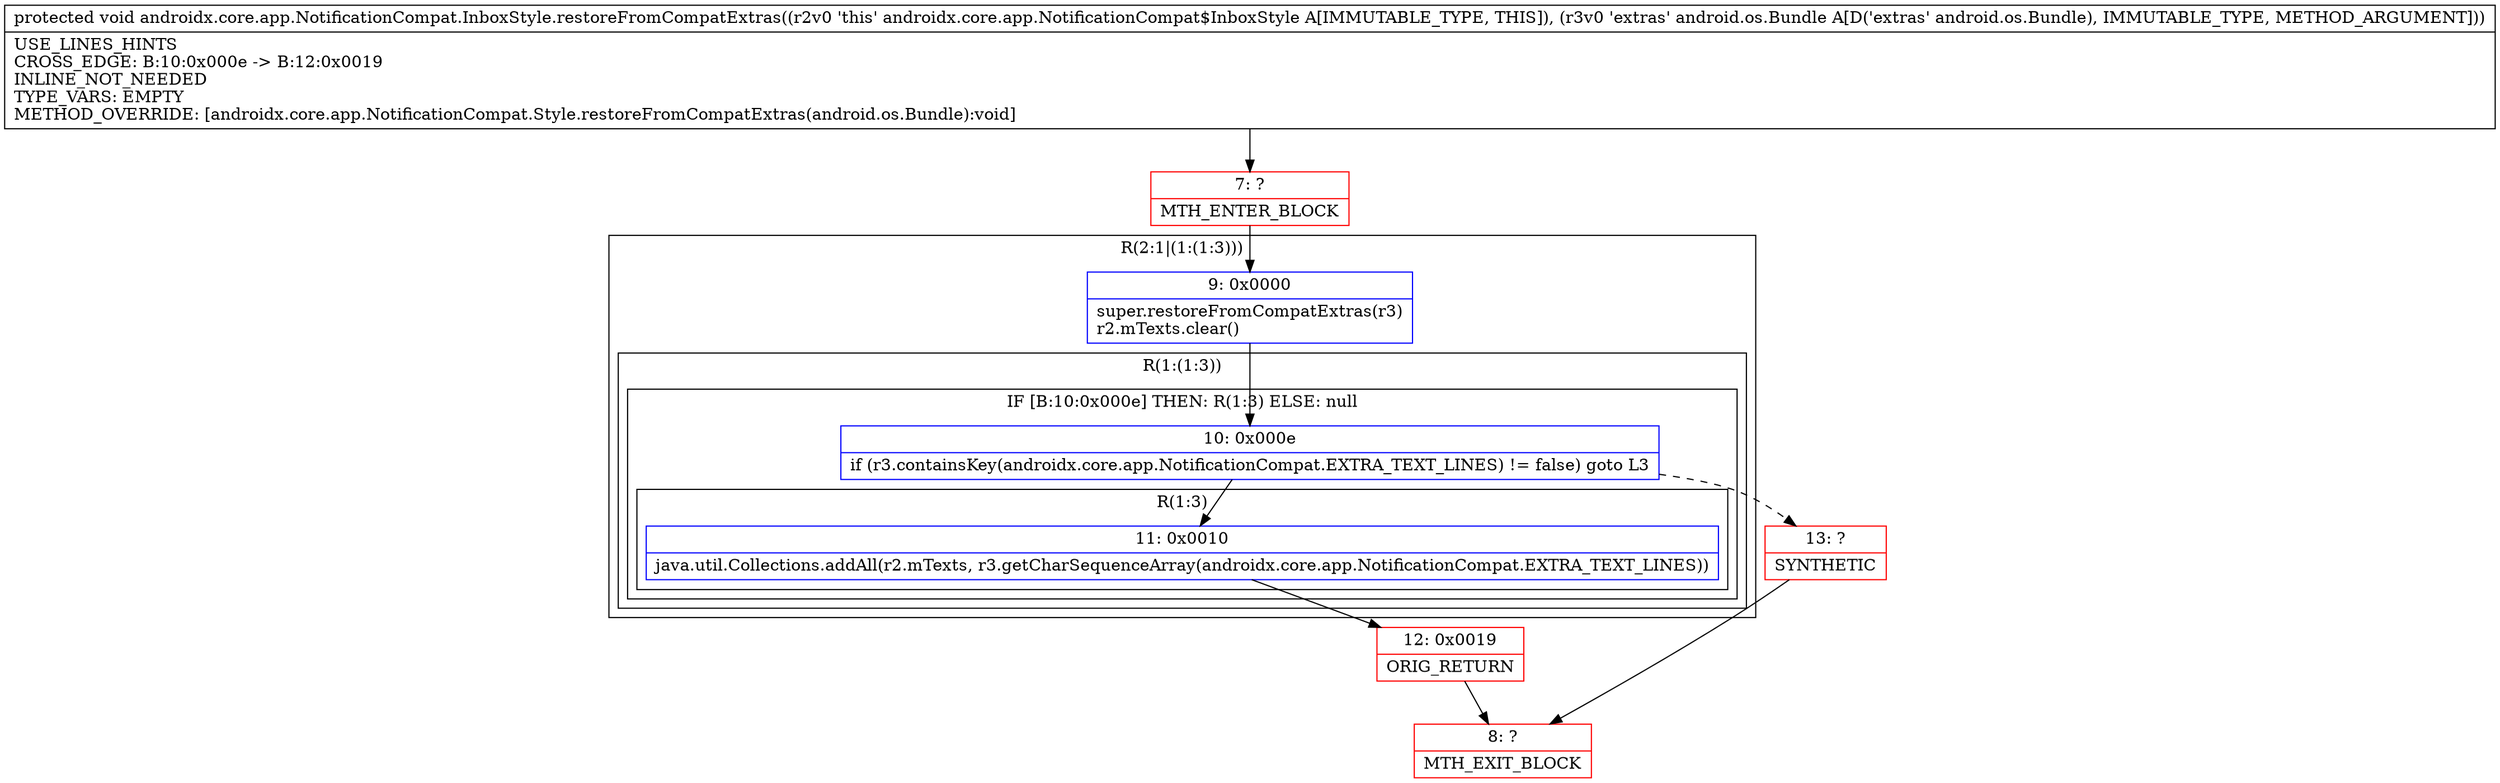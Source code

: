 digraph "CFG forandroidx.core.app.NotificationCompat.InboxStyle.restoreFromCompatExtras(Landroid\/os\/Bundle;)V" {
subgraph cluster_Region_512766347 {
label = "R(2:1|(1:(1:3)))";
node [shape=record,color=blue];
Node_9 [shape=record,label="{9\:\ 0x0000|super.restoreFromCompatExtras(r3)\lr2.mTexts.clear()\l}"];
subgraph cluster_Region_1639078519 {
label = "R(1:(1:3))";
node [shape=record,color=blue];
subgraph cluster_IfRegion_1949322197 {
label = "IF [B:10:0x000e] THEN: R(1:3) ELSE: null";
node [shape=record,color=blue];
Node_10 [shape=record,label="{10\:\ 0x000e|if (r3.containsKey(androidx.core.app.NotificationCompat.EXTRA_TEXT_LINES) != false) goto L3\l}"];
subgraph cluster_Region_1638600262 {
label = "R(1:3)";
node [shape=record,color=blue];
Node_11 [shape=record,label="{11\:\ 0x0010|java.util.Collections.addAll(r2.mTexts, r3.getCharSequenceArray(androidx.core.app.NotificationCompat.EXTRA_TEXT_LINES))\l}"];
}
}
}
}
Node_7 [shape=record,color=red,label="{7\:\ ?|MTH_ENTER_BLOCK\l}"];
Node_12 [shape=record,color=red,label="{12\:\ 0x0019|ORIG_RETURN\l}"];
Node_8 [shape=record,color=red,label="{8\:\ ?|MTH_EXIT_BLOCK\l}"];
Node_13 [shape=record,color=red,label="{13\:\ ?|SYNTHETIC\l}"];
MethodNode[shape=record,label="{protected void androidx.core.app.NotificationCompat.InboxStyle.restoreFromCompatExtras((r2v0 'this' androidx.core.app.NotificationCompat$InboxStyle A[IMMUTABLE_TYPE, THIS]), (r3v0 'extras' android.os.Bundle A[D('extras' android.os.Bundle), IMMUTABLE_TYPE, METHOD_ARGUMENT]))  | USE_LINES_HINTS\lCROSS_EDGE: B:10:0x000e \-\> B:12:0x0019\lINLINE_NOT_NEEDED\lTYPE_VARS: EMPTY\lMETHOD_OVERRIDE: [androidx.core.app.NotificationCompat.Style.restoreFromCompatExtras(android.os.Bundle):void]\l}"];
MethodNode -> Node_7;Node_9 -> Node_10;
Node_10 -> Node_11;
Node_10 -> Node_13[style=dashed];
Node_11 -> Node_12;
Node_7 -> Node_9;
Node_12 -> Node_8;
Node_13 -> Node_8;
}

